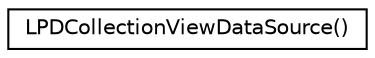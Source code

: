 digraph "Graphical Class Hierarchy"
{
  edge [fontname="Helvetica",fontsize="10",labelfontname="Helvetica",labelfontsize="10"];
  node [fontname="Helvetica",fontsize="10",shape=record];
  rankdir="LR";
  Node0 [label="LPDCollectionViewDataSource()",height=0.2,width=0.4,color="black", fillcolor="white", style="filled",URL="$category_l_p_d_collection_view_data_source_07_08.html"];
}
